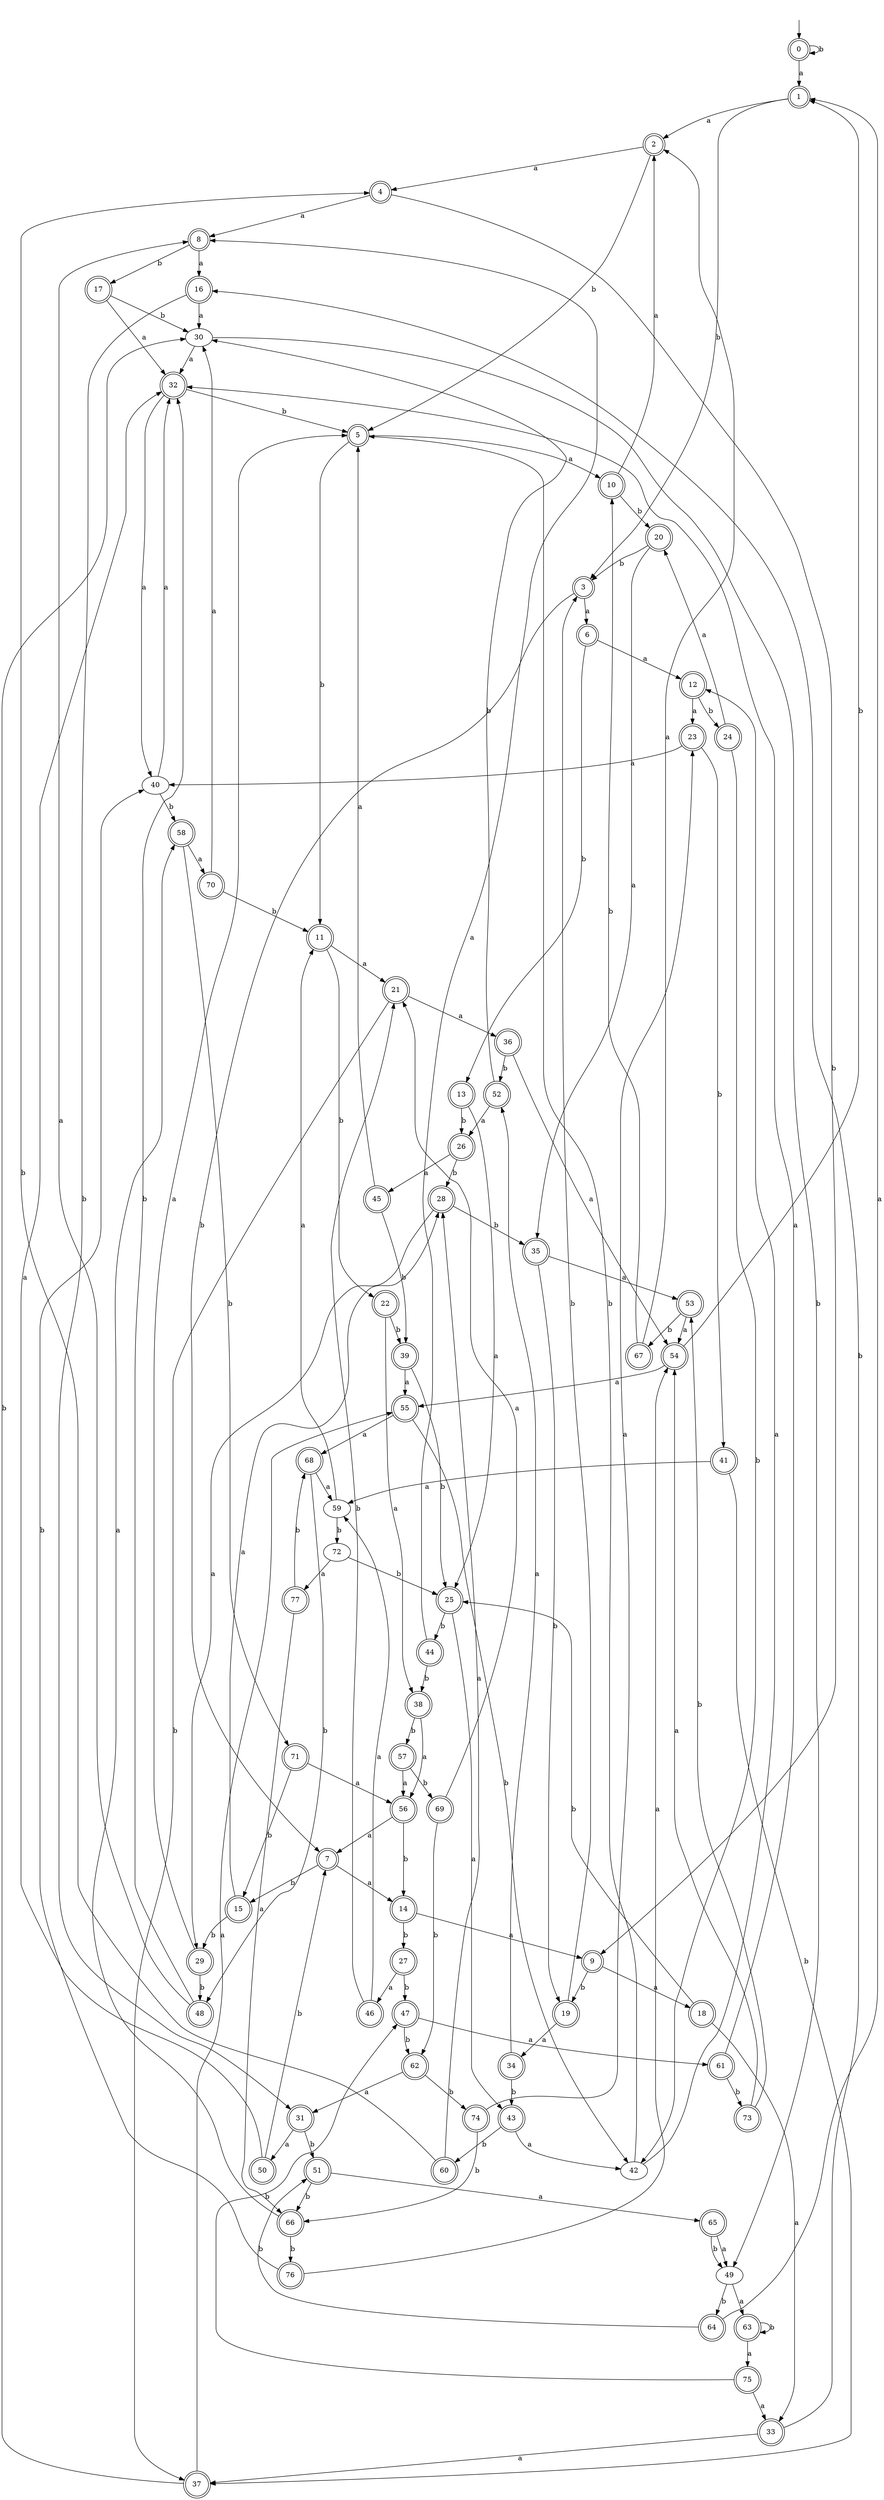 digraph RandomDFA {
  __start0 [label="", shape=none];
  __start0 -> 0 [label=""];
  0 [shape=circle] [shape=doublecircle]
  0 -> 1 [label="a"]
  0 -> 0 [label="b"]
  1 [shape=doublecircle]
  1 -> 2 [label="a"]
  1 -> 3 [label="b"]
  2 [shape=doublecircle]
  2 -> 4 [label="a"]
  2 -> 5 [label="b"]
  3 [shape=doublecircle]
  3 -> 6 [label="a"]
  3 -> 7 [label="b"]
  4 [shape=doublecircle]
  4 -> 8 [label="a"]
  4 -> 9 [label="b"]
  5 [shape=doublecircle]
  5 -> 10 [label="a"]
  5 -> 11 [label="b"]
  6 [shape=doublecircle]
  6 -> 12 [label="a"]
  6 -> 13 [label="b"]
  7 [shape=doublecircle]
  7 -> 14 [label="a"]
  7 -> 15 [label="b"]
  8 [shape=doublecircle]
  8 -> 16 [label="a"]
  8 -> 17 [label="b"]
  9 [shape=doublecircle]
  9 -> 18 [label="a"]
  9 -> 19 [label="b"]
  10 [shape=doublecircle]
  10 -> 2 [label="a"]
  10 -> 20 [label="b"]
  11 [shape=doublecircle]
  11 -> 21 [label="a"]
  11 -> 22 [label="b"]
  12 [shape=doublecircle]
  12 -> 23 [label="a"]
  12 -> 24 [label="b"]
  13 [shape=doublecircle]
  13 -> 25 [label="a"]
  13 -> 26 [label="b"]
  14 [shape=doublecircle]
  14 -> 9 [label="a"]
  14 -> 27 [label="b"]
  15 [shape=doublecircle]
  15 -> 28 [label="a"]
  15 -> 29 [label="b"]
  16 [shape=doublecircle]
  16 -> 30 [label="a"]
  16 -> 31 [label="b"]
  17 [shape=doublecircle]
  17 -> 32 [label="a"]
  17 -> 30 [label="b"]
  18 [shape=doublecircle]
  18 -> 33 [label="a"]
  18 -> 25 [label="b"]
  19 [shape=doublecircle]
  19 -> 34 [label="a"]
  19 -> 3 [label="b"]
  20 [shape=doublecircle]
  20 -> 35 [label="a"]
  20 -> 3 [label="b"]
  21 [shape=doublecircle]
  21 -> 36 [label="a"]
  21 -> 37 [label="b"]
  22 [shape=doublecircle]
  22 -> 38 [label="a"]
  22 -> 39 [label="b"]
  23 [shape=doublecircle]
  23 -> 40 [label="a"]
  23 -> 41 [label="b"]
  24 [shape=doublecircle]
  24 -> 20 [label="a"]
  24 -> 42 [label="b"]
  25 [shape=doublecircle]
  25 -> 43 [label="a"]
  25 -> 44 [label="b"]
  26 [shape=doublecircle]
  26 -> 45 [label="a"]
  26 -> 28 [label="b"]
  27 [shape=doublecircle]
  27 -> 46 [label="a"]
  27 -> 47 [label="b"]
  28 [shape=doublecircle]
  28 -> 29 [label="a"]
  28 -> 35 [label="b"]
  29 [shape=doublecircle]
  29 -> 5 [label="a"]
  29 -> 48 [label="b"]
  30
  30 -> 32 [label="a"]
  30 -> 49 [label="b"]
  31 [shape=doublecircle]
  31 -> 50 [label="a"]
  31 -> 51 [label="b"]
  32 [shape=doublecircle]
  32 -> 40 [label="a"]
  32 -> 5 [label="b"]
  33 [shape=doublecircle]
  33 -> 37 [label="a"]
  33 -> 16 [label="b"]
  34 [shape=doublecircle]
  34 -> 52 [label="a"]
  34 -> 43 [label="b"]
  35 [shape=doublecircle]
  35 -> 53 [label="a"]
  35 -> 19 [label="b"]
  36 [shape=doublecircle]
  36 -> 54 [label="a"]
  36 -> 52 [label="b"]
  37 [shape=doublecircle]
  37 -> 55 [label="a"]
  37 -> 30 [label="b"]
  38 [shape=doublecircle]
  38 -> 56 [label="a"]
  38 -> 57 [label="b"]
  39 [shape=doublecircle]
  39 -> 55 [label="a"]
  39 -> 25 [label="b"]
  40
  40 -> 32 [label="a"]
  40 -> 58 [label="b"]
  41 [shape=doublecircle]
  41 -> 59 [label="a"]
  41 -> 37 [label="b"]
  42
  42 -> 12 [label="a"]
  42 -> 5 [label="b"]
  43 [shape=doublecircle]
  43 -> 42 [label="a"]
  43 -> 60 [label="b"]
  44 [shape=doublecircle]
  44 -> 8 [label="a"]
  44 -> 38 [label="b"]
  45 [shape=doublecircle]
  45 -> 5 [label="a"]
  45 -> 39 [label="b"]
  46 [shape=doublecircle]
  46 -> 59 [label="a"]
  46 -> 21 [label="b"]
  47 [shape=doublecircle]
  47 -> 61 [label="a"]
  47 -> 62 [label="b"]
  48 [shape=doublecircle]
  48 -> 8 [label="a"]
  48 -> 32 [label="b"]
  49
  49 -> 63 [label="a"]
  49 -> 64 [label="b"]
  50 [shape=doublecircle]
  50 -> 32 [label="a"]
  50 -> 7 [label="b"]
  51 [shape=doublecircle]
  51 -> 65 [label="a"]
  51 -> 66 [label="b"]
  52 [shape=doublecircle]
  52 -> 26 [label="a"]
  52 -> 30 [label="b"]
  53 [shape=doublecircle]
  53 -> 54 [label="a"]
  53 -> 67 [label="b"]
  54 [shape=doublecircle]
  54 -> 55 [label="a"]
  54 -> 1 [label="b"]
  55 [shape=doublecircle]
  55 -> 68 [label="a"]
  55 -> 42 [label="b"]
  56 [shape=doublecircle]
  56 -> 7 [label="a"]
  56 -> 14 [label="b"]
  57 [shape=doublecircle]
  57 -> 56 [label="a"]
  57 -> 69 [label="b"]
  58 [shape=doublecircle]
  58 -> 70 [label="a"]
  58 -> 71 [label="b"]
  59
  59 -> 11 [label="a"]
  59 -> 72 [label="b"]
  60 [shape=doublecircle]
  60 -> 28 [label="a"]
  60 -> 4 [label="b"]
  61 [shape=doublecircle]
  61 -> 32 [label="a"]
  61 -> 73 [label="b"]
  62 [shape=doublecircle]
  62 -> 31 [label="a"]
  62 -> 74 [label="b"]
  63 [shape=doublecircle]
  63 -> 75 [label="a"]
  63 -> 63 [label="b"]
  64 [shape=doublecircle]
  64 -> 1 [label="a"]
  64 -> 51 [label="b"]
  65 [shape=doublecircle]
  65 -> 49 [label="a"]
  65 -> 49 [label="b"]
  66 [shape=doublecircle]
  66 -> 58 [label="a"]
  66 -> 76 [label="b"]
  67 [shape=doublecircle]
  67 -> 2 [label="a"]
  67 -> 10 [label="b"]
  68 [shape=doublecircle]
  68 -> 59 [label="a"]
  68 -> 48 [label="b"]
  69 [shape=doublecircle]
  69 -> 21 [label="a"]
  69 -> 62 [label="b"]
  70 [shape=doublecircle]
  70 -> 30 [label="a"]
  70 -> 11 [label="b"]
  71 [shape=doublecircle]
  71 -> 56 [label="a"]
  71 -> 15 [label="b"]
  72
  72 -> 77 [label="a"]
  72 -> 25 [label="b"]
  73 [shape=doublecircle]
  73 -> 54 [label="a"]
  73 -> 53 [label="b"]
  74 [shape=doublecircle]
  74 -> 23 [label="a"]
  74 -> 66 [label="b"]
  75 [shape=doublecircle]
  75 -> 33 [label="a"]
  75 -> 47 [label="b"]
  76 [shape=doublecircle]
  76 -> 54 [label="a"]
  76 -> 40 [label="b"]
  77 [shape=doublecircle]
  77 -> 66 [label="a"]
  77 -> 68 [label="b"]
}
